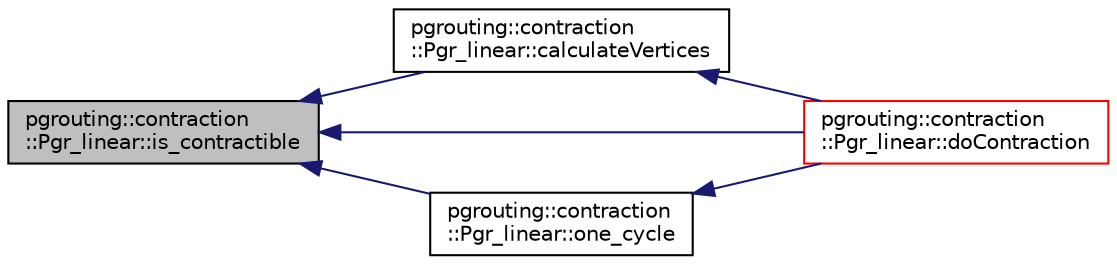 digraph "pgrouting::contraction::Pgr_linear::is_contractible"
{
  edge [fontname="Helvetica",fontsize="10",labelfontname="Helvetica",labelfontsize="10"];
  node [fontname="Helvetica",fontsize="10",shape=record];
  rankdir="LR";
  Node32 [label="pgrouting::contraction\l::Pgr_linear::is_contractible",height=0.2,width=0.4,color="black", fillcolor="grey75", style="filled", fontcolor="black"];
  Node32 -> Node33 [dir="back",color="midnightblue",fontsize="10",style="solid",fontname="Helvetica"];
  Node33 [label="pgrouting::contraction\l::Pgr_linear::calculateVertices",height=0.2,width=0.4,color="black", fillcolor="white", style="filled",URL="$classpgrouting_1_1contraction_1_1Pgr__linear.html#a1bae6a3ec231a3048e243ff087997853"];
  Node33 -> Node34 [dir="back",color="midnightblue",fontsize="10",style="solid",fontname="Helvetica"];
  Node34 [label="pgrouting::contraction\l::Pgr_linear::doContraction",height=0.2,width=0.4,color="red", fillcolor="white", style="filled",URL="$classpgrouting_1_1contraction_1_1Pgr__linear.html#a3876d905842eb618d32aaf3565f2b8a4"];
  Node32 -> Node34 [dir="back",color="midnightblue",fontsize="10",style="solid",fontname="Helvetica"];
  Node32 -> Node36 [dir="back",color="midnightblue",fontsize="10",style="solid",fontname="Helvetica"];
  Node36 [label="pgrouting::contraction\l::Pgr_linear::one_cycle",height=0.2,width=0.4,color="black", fillcolor="white", style="filled",URL="$classpgrouting_1_1contraction_1_1Pgr__linear.html#a08a15b441c762cc2e217f839618697d1"];
  Node36 -> Node34 [dir="back",color="midnightblue",fontsize="10",style="solid",fontname="Helvetica"];
}
